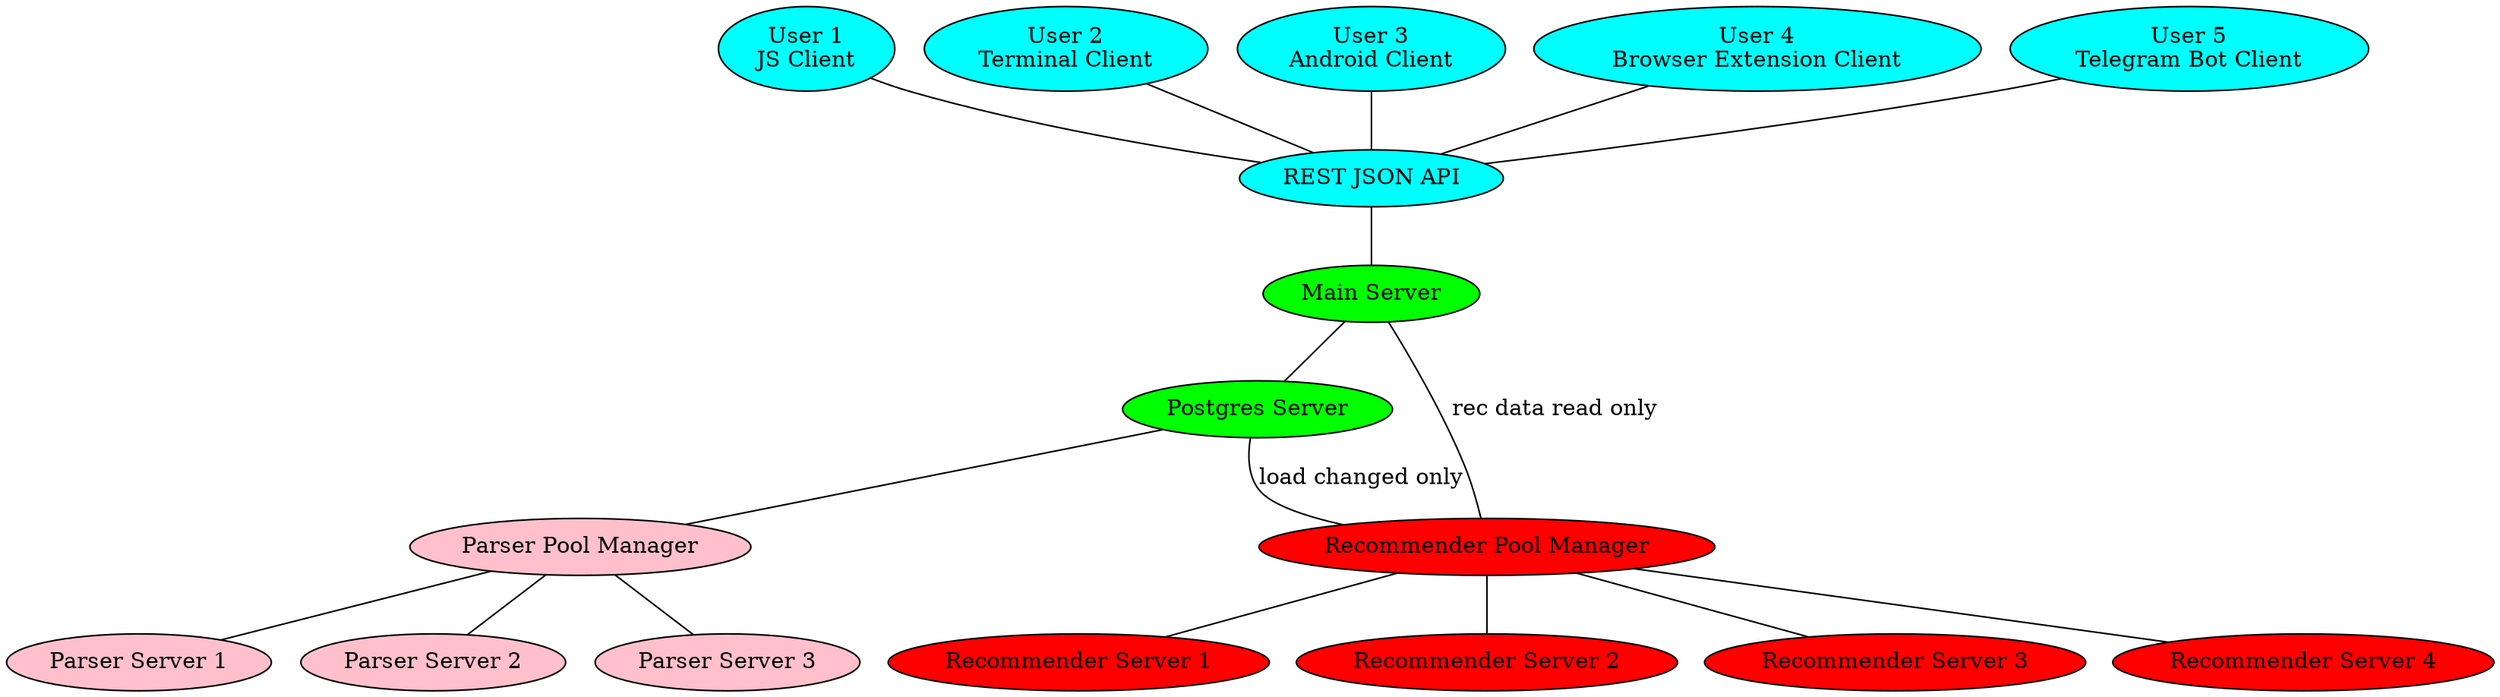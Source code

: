 graph {
    user1[label="User 1\nJS Client", style=filled, fillcolor=cyan]
    user2[label="User 2\nTerminal Client", style=filled, fillcolor=cyan]
    user3[label="User 3\nAndroid Client", style=filled, fillcolor=cyan]
    user4[label="User 4\nBrowser Extension Client", style=filled, fillcolor=cyan]
    user5[label="User 5\nTelegram Bot Client", style=filled, fillcolor=cyan]

    json_api[label="REST JSON API",  style=filled, fillcolor=cyan]

    main[label="Main Server", style=filled, fillcolor=green]
    
    db[label="Postgres Server", style=filled, fillcolor=green]

    par_pool[label="Parser Pool Manager", style=filled, fillcolor=pink]

    par1[label="Parser Server 1", style=filled, fillcolor=pink]
    par2[label="Parser Server 2", style=filled, fillcolor=pink]
    par3[label="Parser Server 3", style=filled, fillcolor=pink]

    rec_pool[label="Recommender Pool Manager", style=filled, fillcolor=red]

    rec1[label="Recommender Server 1", style=filled, fillcolor=red]
    rec2[label="Recommender Server 2", style=filled, fillcolor=red]
    rec3[label="Recommender Server 3", style=filled, fillcolor=red]
    rec4[label="Recommender Server 4", style=filled, fillcolor=red]
    
    user1 -- json_api
    user2 -- json_api
    user3 -- json_api
    user4 -- json_api
    user5 -- json_api

    json_api -- main

    main -- db

    db -- par_pool
    par_pool -- par1
    par_pool -- par2
    par_pool -- par3

    main -- rec_pool [label="rec data read only"]
    db -- rec_pool [label="load changed only"]

    rec_pool -- rec1
    rec_pool -- rec2
    rec_pool -- rec3
    rec_pool -- rec4
}
